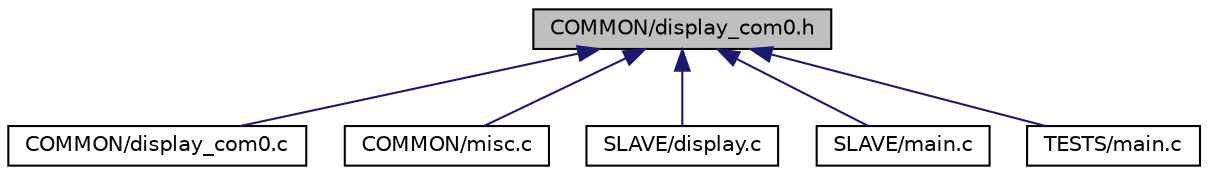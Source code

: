 digraph "COMMON/display_com0.h"
{
 // LATEX_PDF_SIZE
  edge [fontname="Helvetica",fontsize="10",labelfontname="Helvetica",labelfontsize="10"];
  node [fontname="Helvetica",fontsize="10",shape=record];
  Node4 [label="COMMON/display_com0.h",height=0.2,width=0.4,color="black", fillcolor="grey75", style="filled", fontcolor="black",tooltip="Macro definition for display parameters."];
  Node4 -> Node5 [dir="back",color="midnightblue",fontsize="10",style="solid",fontname="Helvetica"];
  Node5 [label="COMMON/display_com0.c",height=0.2,width=0.4,color="black", fillcolor="white", style="filled",URL="$display__com0_8c.html",tooltip="Display data using Uart0 port."];
  Node4 -> Node6 [dir="back",color="midnightblue",fontsize="10",style="solid",fontname="Helvetica"];
  Node6 [label="COMMON/misc.c",height=0.2,width=0.4,color="black", fillcolor="white", style="filled",URL="$misc_8c.html",tooltip="Display error messages & perform delay in using timer."];
  Node4 -> Node7 [dir="back",color="midnightblue",fontsize="10",style="solid",fontname="Helvetica"];
  Node7 [label="SLAVE/display.c",height=0.2,width=0.4,color="black", fillcolor="white", style="filled",URL="$display_8c.html",tooltip="Display received packets in LCD/Debug link."];
  Node4 -> Node8 [dir="back",color="midnightblue",fontsize="10",style="solid",fontname="Helvetica"];
  Node8 [label="SLAVE/main.c",height=0.2,width=0.4,color="black", fillcolor="white", style="filled",URL="$_s_l_a_v_e_2main_8c.html",tooltip="Code skeleton for SLAVE module, illustrating reception of packets. The packet format is determined by..."];
  Node4 -> Node9 [dir="back",color="midnightblue",fontsize="10",style="solid",fontname="Helvetica"];
  Node9 [label="TESTS/main.c",height=0.2,width=0.4,color="black", fillcolor="white", style="filled",URL="$_t_e_s_t_s_2main_8c.html",tooltip="Provides basic evaluation functions like transmitting CW or measuring BER from a 101010 bit stream Ra..."];
}
